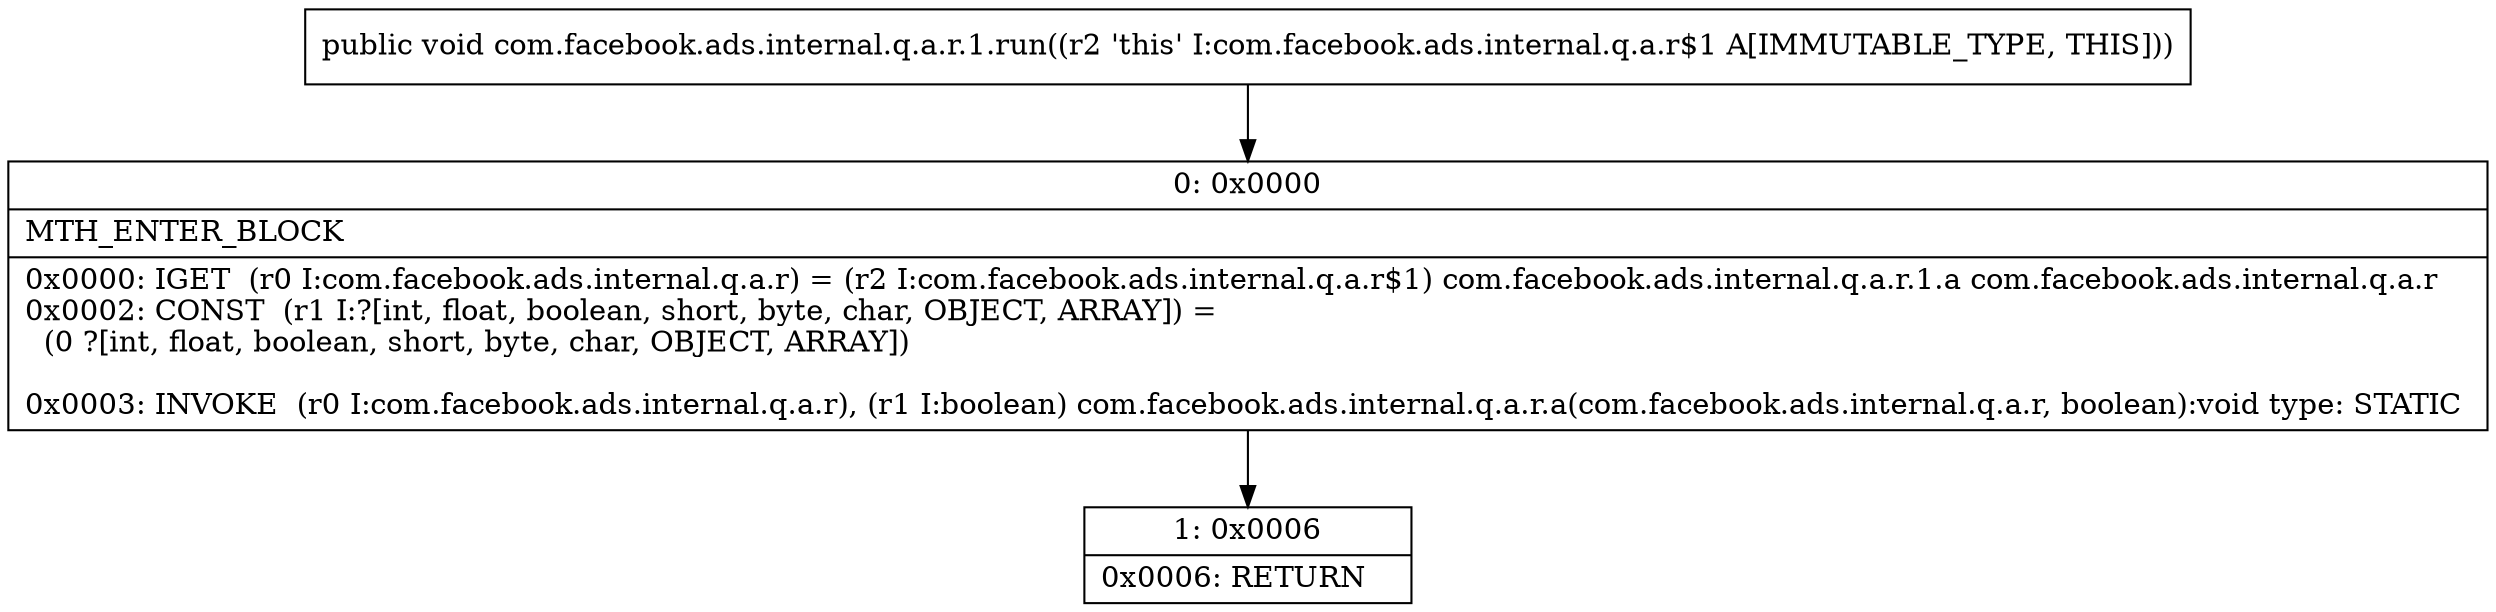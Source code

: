 digraph "CFG forcom.facebook.ads.internal.q.a.r.1.run()V" {
Node_0 [shape=record,label="{0\:\ 0x0000|MTH_ENTER_BLOCK\l|0x0000: IGET  (r0 I:com.facebook.ads.internal.q.a.r) = (r2 I:com.facebook.ads.internal.q.a.r$1) com.facebook.ads.internal.q.a.r.1.a com.facebook.ads.internal.q.a.r \l0x0002: CONST  (r1 I:?[int, float, boolean, short, byte, char, OBJECT, ARRAY]) = \l  (0 ?[int, float, boolean, short, byte, char, OBJECT, ARRAY])\l \l0x0003: INVOKE  (r0 I:com.facebook.ads.internal.q.a.r), (r1 I:boolean) com.facebook.ads.internal.q.a.r.a(com.facebook.ads.internal.q.a.r, boolean):void type: STATIC \l}"];
Node_1 [shape=record,label="{1\:\ 0x0006|0x0006: RETURN   \l}"];
MethodNode[shape=record,label="{public void com.facebook.ads.internal.q.a.r.1.run((r2 'this' I:com.facebook.ads.internal.q.a.r$1 A[IMMUTABLE_TYPE, THIS])) }"];
MethodNode -> Node_0;
Node_0 -> Node_1;
}

